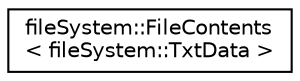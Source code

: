 digraph "Graphical Class Hierarchy"
{
 // LATEX_PDF_SIZE
  edge [fontname="Helvetica",fontsize="10",labelfontname="Helvetica",labelfontsize="10"];
  node [fontname="Helvetica",fontsize="10",shape=record];
  rankdir="LR";
  Node0 [label="fileSystem::FileContents\l\< fileSystem::TxtData \>",height=0.2,width=0.4,color="black", fillcolor="white", style="filled",URL="$classfileSystem_1_1FileContents.html",tooltip=" "];
}
